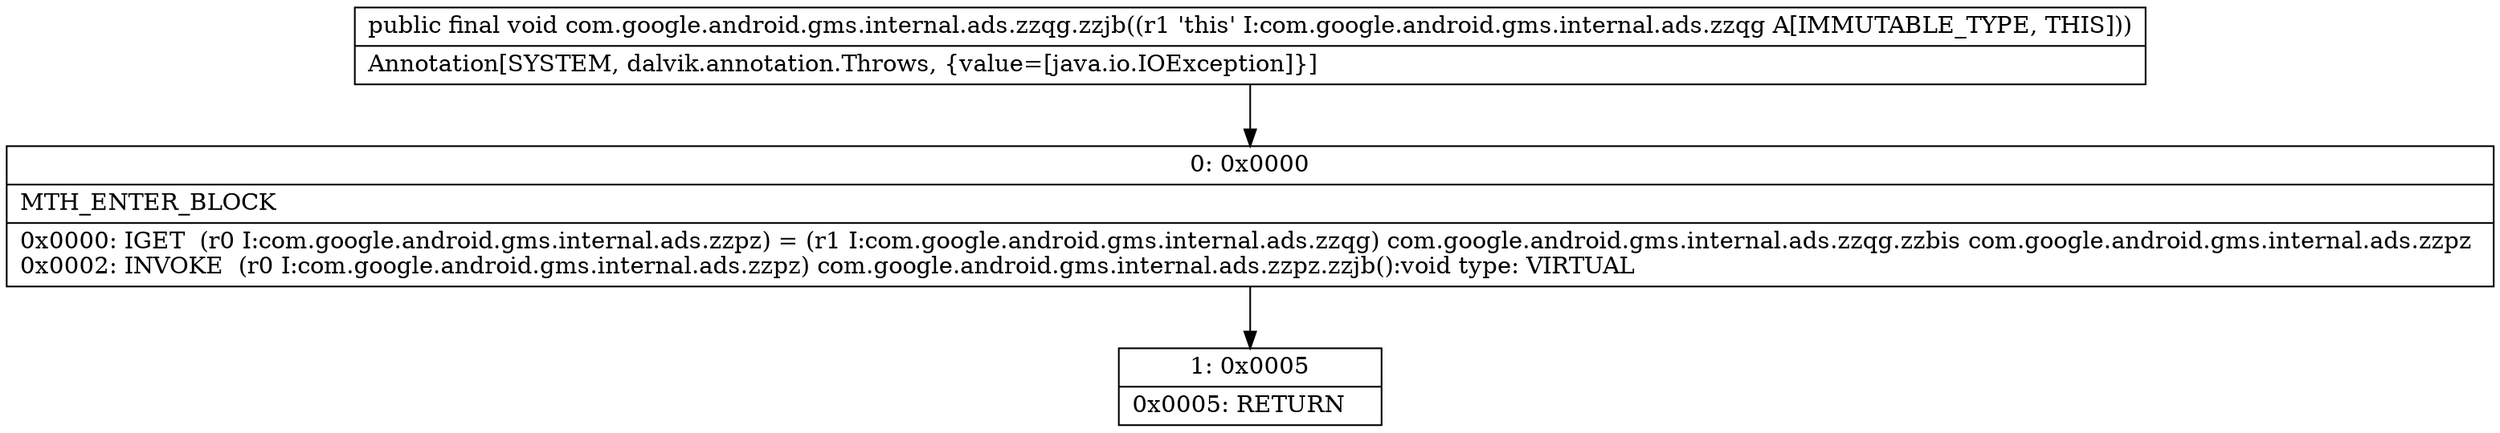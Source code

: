 digraph "CFG forcom.google.android.gms.internal.ads.zzqg.zzjb()V" {
Node_0 [shape=record,label="{0\:\ 0x0000|MTH_ENTER_BLOCK\l|0x0000: IGET  (r0 I:com.google.android.gms.internal.ads.zzpz) = (r1 I:com.google.android.gms.internal.ads.zzqg) com.google.android.gms.internal.ads.zzqg.zzbis com.google.android.gms.internal.ads.zzpz \l0x0002: INVOKE  (r0 I:com.google.android.gms.internal.ads.zzpz) com.google.android.gms.internal.ads.zzpz.zzjb():void type: VIRTUAL \l}"];
Node_1 [shape=record,label="{1\:\ 0x0005|0x0005: RETURN   \l}"];
MethodNode[shape=record,label="{public final void com.google.android.gms.internal.ads.zzqg.zzjb((r1 'this' I:com.google.android.gms.internal.ads.zzqg A[IMMUTABLE_TYPE, THIS]))  | Annotation[SYSTEM, dalvik.annotation.Throws, \{value=[java.io.IOException]\}]\l}"];
MethodNode -> Node_0;
Node_0 -> Node_1;
}

